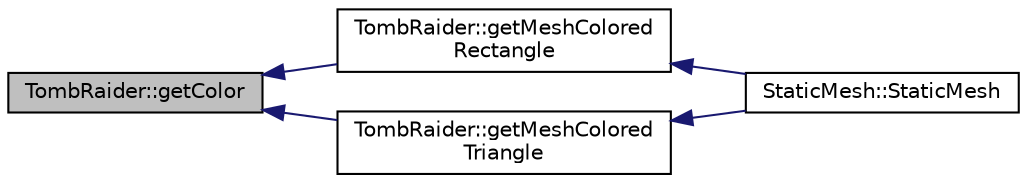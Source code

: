 digraph "TombRaider::getColor"
{
 // INTERACTIVE_SVG=YES
  edge [fontname="Helvetica",fontsize="10",labelfontname="Helvetica",labelfontsize="10"];
  node [fontname="Helvetica",fontsize="10",shape=record];
  rankdir="LR";
  Node1 [label="TombRaider::getColor",height=0.2,width=0.4,color="black", fillcolor="grey75", style="filled" fontcolor="black"];
  Node1 -> Node2 [dir="back",color="midnightblue",fontsize="10",style="solid",fontname="Helvetica"];
  Node2 [label="TombRaider::getMeshColored\lRectangle",height=0.2,width=0.4,color="black", fillcolor="white", style="filled",URL="$class_tomb_raider.html#a4b8beda21accbc9b11e728c00e065cde",tooltip="This method is made to let you fill arrays or create single faces. There may be an allocatin version ..."];
  Node2 -> Node3 [dir="back",color="midnightblue",fontsize="10",style="solid",fontname="Helvetica"];
  Node3 [label="StaticMesh::StaticMesh",height=0.2,width=0.4,color="black", fillcolor="white", style="filled",URL="$class_static_mesh.html#ad6bf2b1e791352e9e58bf01990070774"];
  Node1 -> Node4 [dir="back",color="midnightblue",fontsize="10",style="solid",fontname="Helvetica"];
  Node4 [label="TombRaider::getMeshColored\lTriangle",height=0.2,width=0.4,color="black", fillcolor="white", style="filled",URL="$class_tomb_raider.html#a65a3d13abb6c84ee5301e5bc7bc8c11c",tooltip="This method is made to let you fill arrays or create single faces. There may be an allocating version..."];
  Node4 -> Node3 [dir="back",color="midnightblue",fontsize="10",style="solid",fontname="Helvetica"];
}

